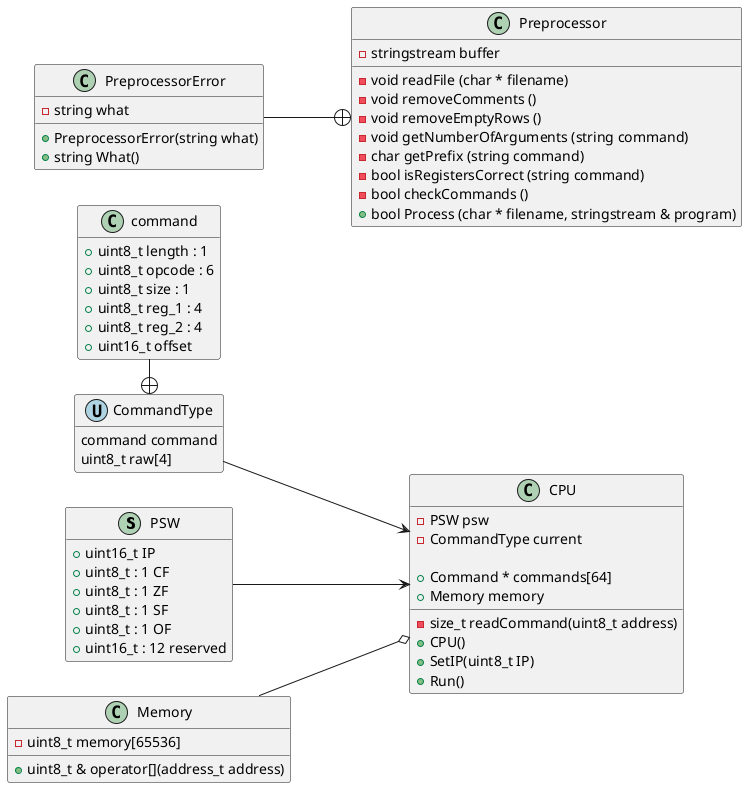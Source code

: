 @startuml
'https://plantuml.com/class-diagram

left to right direction

class PSW << (S, #aed2b3) >> {
    + uint16_t IP
    + uint8_t : 1 CF
    + uint8_t : 1 ZF
    + uint8_t : 1 SF
    + uint8_t : 1 OF
    + uint16_t : 12 reserved
}
hide PSW methods
PSW --> CPU

class command {
	+ uint8_t length : 1
	+ uint8_t opcode : 6
	+ uint8_t size : 1
	+ uint8_t reg_1 : 4
	+ uint8_t reg_2 : 4
	+ uint16_t offset
}
hide command methods
command -+ CommandType

class CommandType << (U, #aed4e3) >> {
    command command
    uint8_t raw[4]
}
hide CommandType methods
CommandType --> CPU

class CPU {
    - PSW psw
    - CommandType current

    + Command * commands[64]
    + Memory memory

    - size_t readCommand(uint8_t address)
    + CPU()
    + SetIP(uint8_t IP)
    + Run()
}

class Memory {
    - uint8_t memory[65536]
	+ uint8_t & operator[](address_t address)
}
Memory --o CPU

class Preprocessor {
    - stringstream buffer
    - void readFile (char * filename)
    - void removeComments ()
    - void removeEmptyRows ()
    - void getNumberOfArguments (string command)
    - char getPrefix (string command)
    - bool isRegistersCorrect (string command)
    - bool checkCommands ()
    + bool Process (char * filename, stringstream & program)
}

class PreprocessorError {
    - string what
    + PreprocessorError(string what)
    + string What()
}
PreprocessorError --+ Preprocessor

@enduml